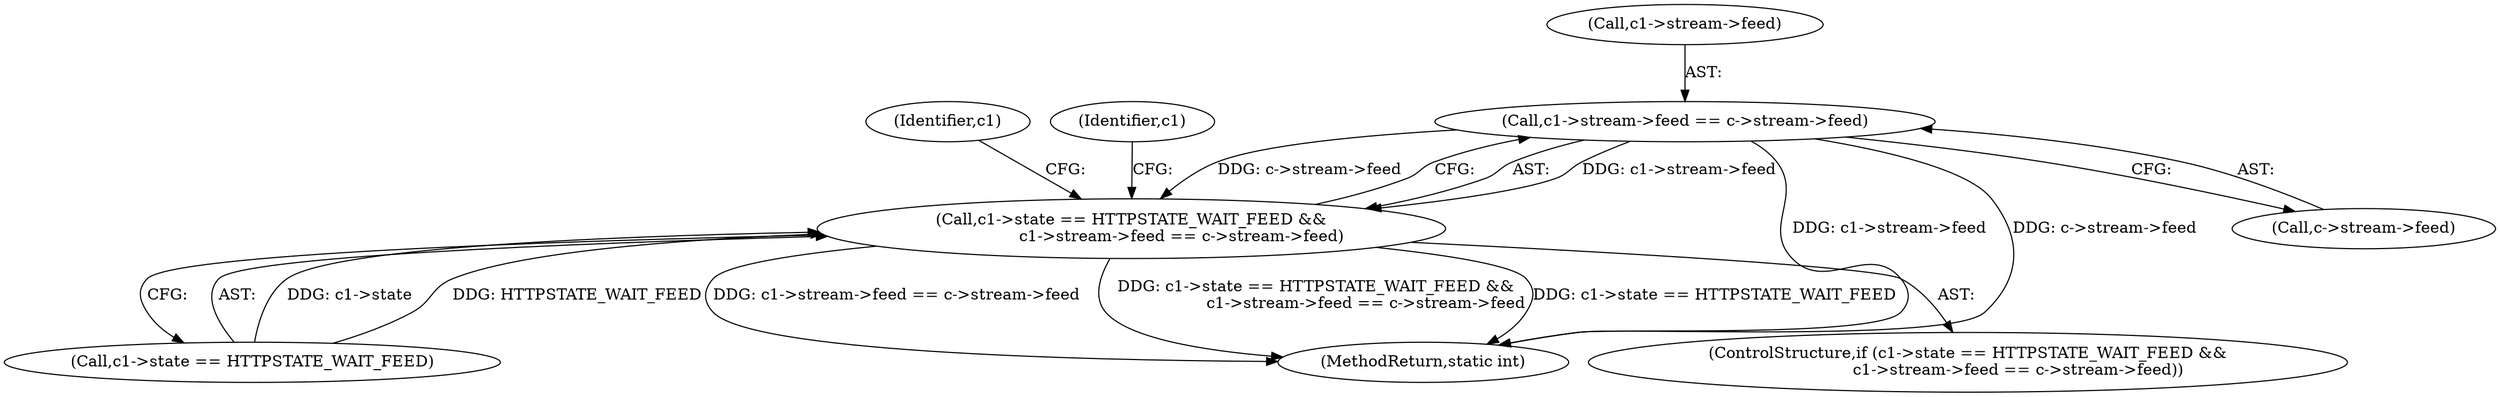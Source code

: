 digraph "0_FFmpeg_a5d25faa3f4b18dac737fdb35d0dd68eb0dc2156@pointer" {
"1000486" [label="(Call,c1->stream->feed == c->stream->feed)"];
"1000480" [label="(Call,c1->state == HTTPSTATE_WAIT_FEED &&\n                    c1->stream->feed == c->stream->feed)"];
"1000492" [label="(Call,c->stream->feed)"];
"1000499" [label="(Identifier,c1)"];
"1000474" [label="(Identifier,c1)"];
"1000480" [label="(Call,c1->state == HTTPSTATE_WAIT_FEED &&\n                    c1->stream->feed == c->stream->feed)"];
"1000487" [label="(Call,c1->stream->feed)"];
"1000481" [label="(Call,c1->state == HTTPSTATE_WAIT_FEED)"];
"1000706" [label="(MethodReturn,static int)"];
"1000486" [label="(Call,c1->stream->feed == c->stream->feed)"];
"1000479" [label="(ControlStructure,if (c1->state == HTTPSTATE_WAIT_FEED &&\n                    c1->stream->feed == c->stream->feed))"];
"1000486" -> "1000480"  [label="AST: "];
"1000486" -> "1000492"  [label="CFG: "];
"1000487" -> "1000486"  [label="AST: "];
"1000492" -> "1000486"  [label="AST: "];
"1000480" -> "1000486"  [label="CFG: "];
"1000486" -> "1000706"  [label="DDG: c->stream->feed"];
"1000486" -> "1000706"  [label="DDG: c1->stream->feed"];
"1000486" -> "1000480"  [label="DDG: c1->stream->feed"];
"1000486" -> "1000480"  [label="DDG: c->stream->feed"];
"1000480" -> "1000479"  [label="AST: "];
"1000480" -> "1000481"  [label="CFG: "];
"1000481" -> "1000480"  [label="AST: "];
"1000499" -> "1000480"  [label="CFG: "];
"1000474" -> "1000480"  [label="CFG: "];
"1000480" -> "1000706"  [label="DDG: c1->stream->feed == c->stream->feed"];
"1000480" -> "1000706"  [label="DDG: c1->state == HTTPSTATE_WAIT_FEED &&\n                    c1->stream->feed == c->stream->feed"];
"1000480" -> "1000706"  [label="DDG: c1->state == HTTPSTATE_WAIT_FEED"];
"1000481" -> "1000480"  [label="DDG: c1->state"];
"1000481" -> "1000480"  [label="DDG: HTTPSTATE_WAIT_FEED"];
}
